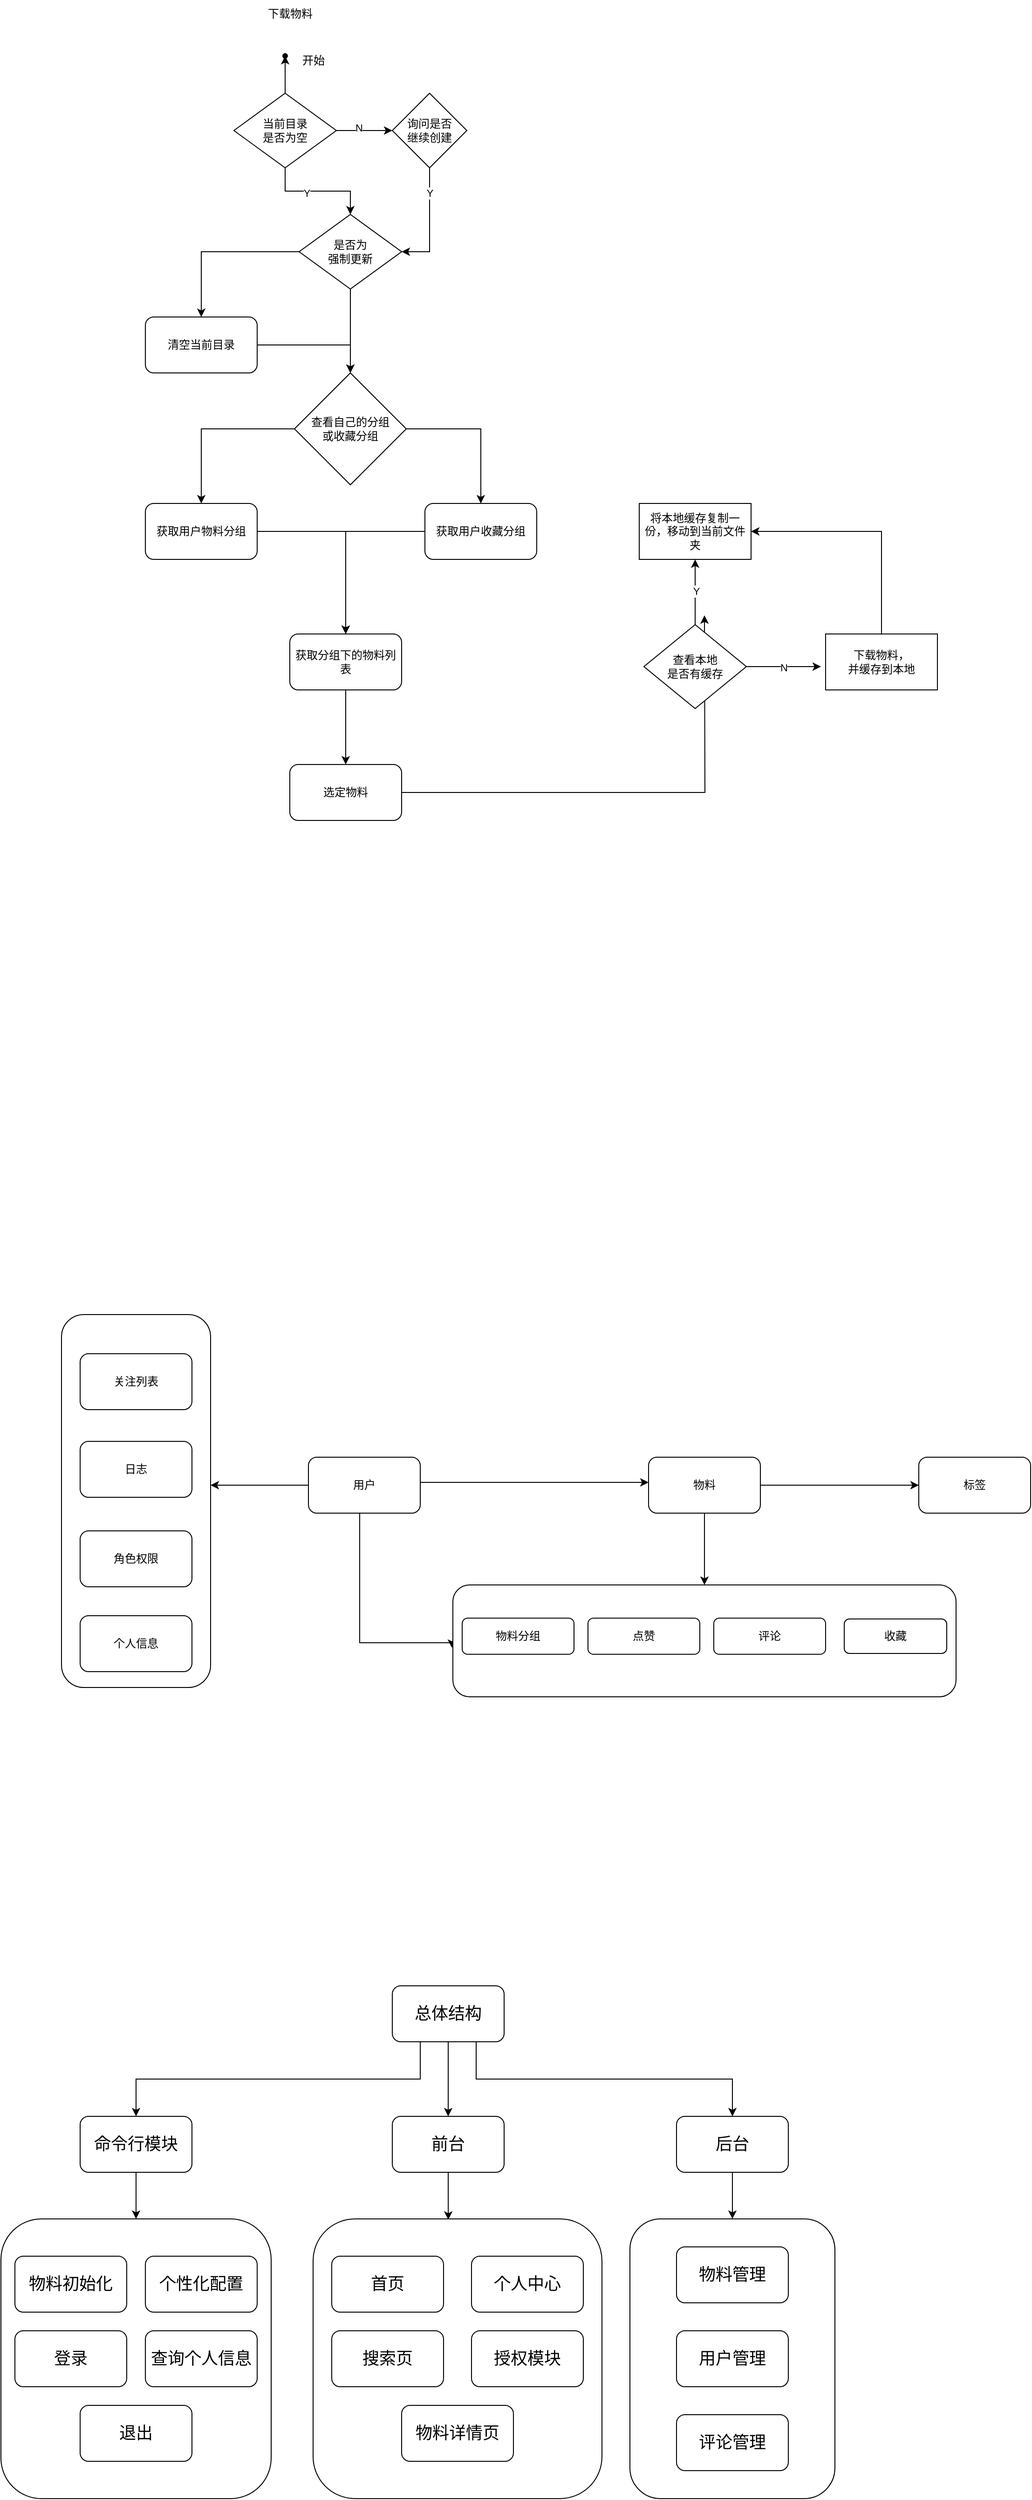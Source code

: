 <mxfile version="21.2.6" type="github">
  <diagram name="第 1 页" id="iro97GxwS_xEUklSWrAa">
    <mxGraphModel dx="2405" dy="1017" grid="1" gridSize="10" guides="1" tooltips="1" connect="1" arrows="1" fold="1" page="1" pageScale="1" pageWidth="827" pageHeight="1169" math="0" shadow="0">
      <root>
        <mxCell id="0" />
        <mxCell id="1" parent="0" />
        <mxCell id="gQOjVRHfvQnSekosGZ7e-61" value="" style="edgeStyle=orthogonalEdgeStyle;rounded=0;orthogonalLoop=1;jettySize=auto;html=1;" parent="1" source="gQOjVRHfvQnSekosGZ7e-65" target="gQOjVRHfvQnSekosGZ7e-66" edge="1">
          <mxGeometry relative="1" as="geometry" />
        </mxCell>
        <mxCell id="gQOjVRHfvQnSekosGZ7e-62" value="" style="edgeStyle=orthogonalEdgeStyle;rounded=0;orthogonalLoop=1;jettySize=auto;html=1;" parent="1" source="gQOjVRHfvQnSekosGZ7e-65" target="gQOjVRHfvQnSekosGZ7e-70" edge="1">
          <mxGeometry relative="1" as="geometry" />
        </mxCell>
        <mxCell id="BW6OdtowjOMbBxcRFkvH-1" value="N" style="edgeLabel;html=1;align=center;verticalAlign=middle;resizable=0;points=[];" parent="gQOjVRHfvQnSekosGZ7e-62" vertex="1" connectable="0">
          <mxGeometry x="-0.208" y="3" relative="1" as="geometry">
            <mxPoint as="offset" />
          </mxGeometry>
        </mxCell>
        <mxCell id="gQOjVRHfvQnSekosGZ7e-63" value="" style="edgeStyle=orthogonalEdgeStyle;rounded=0;orthogonalLoop=1;jettySize=auto;html=1;" parent="1" source="gQOjVRHfvQnSekosGZ7e-65" target="gQOjVRHfvQnSekosGZ7e-72" edge="1">
          <mxGeometry relative="1" as="geometry" />
        </mxCell>
        <mxCell id="gQOjVRHfvQnSekosGZ7e-64" value="Y" style="edgeLabel;html=1;align=center;verticalAlign=middle;resizable=0;points=[];" parent="gQOjVRHfvQnSekosGZ7e-63" vertex="1" connectable="0">
          <mxGeometry x="-0.201" y="-2" relative="1" as="geometry">
            <mxPoint as="offset" />
          </mxGeometry>
        </mxCell>
        <mxCell id="gQOjVRHfvQnSekosGZ7e-65" value="当前目录&lt;br&gt;是否为空" style="rhombus;whiteSpace=wrap;html=1;" parent="1" vertex="1">
          <mxGeometry x="45" y="780" width="110" height="80" as="geometry" />
        </mxCell>
        <mxCell id="gQOjVRHfvQnSekosGZ7e-66" value="" style="shape=waypoint;sketch=0;size=6;pointerEvents=1;points=[];fillColor=default;resizable=0;rotatable=0;perimeter=centerPerimeter;snapToPoint=1;" parent="1" vertex="1">
          <mxGeometry x="90" y="730" width="20" height="20" as="geometry" />
        </mxCell>
        <mxCell id="gQOjVRHfvQnSekosGZ7e-67" value="开始" style="text;html=1;align=center;verticalAlign=middle;resizable=0;points=[];autosize=1;strokeColor=none;fillColor=none;" parent="1" vertex="1">
          <mxGeometry x="105" y="730" width="50" height="30" as="geometry" />
        </mxCell>
        <mxCell id="gQOjVRHfvQnSekosGZ7e-68" style="edgeStyle=orthogonalEdgeStyle;rounded=0;orthogonalLoop=1;jettySize=auto;html=1;entryX=1;entryY=0.5;entryDx=0;entryDy=0;" parent="1" source="gQOjVRHfvQnSekosGZ7e-70" target="gQOjVRHfvQnSekosGZ7e-72" edge="1">
          <mxGeometry relative="1" as="geometry">
            <Array as="points">
              <mxPoint x="255" y="950" />
            </Array>
          </mxGeometry>
        </mxCell>
        <mxCell id="gQOjVRHfvQnSekosGZ7e-69" value="Y" style="edgeLabel;html=1;align=center;verticalAlign=middle;resizable=0;points=[];" parent="gQOjVRHfvQnSekosGZ7e-68" vertex="1" connectable="0">
          <mxGeometry x="-0.553" relative="1" as="geometry">
            <mxPoint as="offset" />
          </mxGeometry>
        </mxCell>
        <mxCell id="gQOjVRHfvQnSekosGZ7e-70" value="询问是否&lt;br&gt;继续创建" style="rhombus;whiteSpace=wrap;html=1;" parent="1" vertex="1">
          <mxGeometry x="215" y="780" width="80" height="80" as="geometry" />
        </mxCell>
        <mxCell id="dsMFC22zUSBMerJbWZYc-4" style="edgeStyle=orthogonalEdgeStyle;rounded=0;orthogonalLoop=1;jettySize=auto;html=1;exitX=0;exitY=0.5;exitDx=0;exitDy=0;entryX=0.5;entryY=0;entryDx=0;entryDy=0;" parent="1" source="gQOjVRHfvQnSekosGZ7e-72" target="gQOjVRHfvQnSekosGZ7e-74" edge="1">
          <mxGeometry relative="1" as="geometry" />
        </mxCell>
        <mxCell id="dsMFC22zUSBMerJbWZYc-6" value="" style="edgeStyle=orthogonalEdgeStyle;rounded=0;orthogonalLoop=1;jettySize=auto;html=1;" parent="1" source="gQOjVRHfvQnSekosGZ7e-72" target="dsMFC22zUSBMerJbWZYc-5" edge="1">
          <mxGeometry relative="1" as="geometry" />
        </mxCell>
        <mxCell id="gQOjVRHfvQnSekosGZ7e-72" value="是否为&lt;br&gt;强制更新" style="rhombus;whiteSpace=wrap;html=1;" parent="1" vertex="1">
          <mxGeometry x="115" y="910" width="110" height="80" as="geometry" />
        </mxCell>
        <mxCell id="dsMFC22zUSBMerJbWZYc-8" style="edgeStyle=orthogonalEdgeStyle;rounded=0;orthogonalLoop=1;jettySize=auto;html=1;entryX=0.5;entryY=0;entryDx=0;entryDy=0;" parent="1" source="gQOjVRHfvQnSekosGZ7e-74" target="dsMFC22zUSBMerJbWZYc-5" edge="1">
          <mxGeometry relative="1" as="geometry" />
        </mxCell>
        <mxCell id="gQOjVRHfvQnSekosGZ7e-74" value="清空当前目录" style="rounded=1;whiteSpace=wrap;html=1;" parent="1" vertex="1">
          <mxGeometry x="-50" y="1020" width="120" height="60" as="geometry" />
        </mxCell>
        <mxCell id="dsMFC22zUSBMerJbWZYc-23" style="edgeStyle=orthogonalEdgeStyle;rounded=0;orthogonalLoop=1;jettySize=auto;html=1;" parent="1" source="gQOjVRHfvQnSekosGZ7e-76" target="dsMFC22zUSBMerJbWZYc-19" edge="1">
          <mxGeometry relative="1" as="geometry" />
        </mxCell>
        <mxCell id="gQOjVRHfvQnSekosGZ7e-76" value="获取用户物料分组" style="rounded=1;whiteSpace=wrap;html=1;" parent="1" vertex="1">
          <mxGeometry x="-50" y="1220" width="120" height="60" as="geometry" />
        </mxCell>
        <mxCell id="gQOjVRHfvQnSekosGZ7e-79" value="" style="edgeStyle=orthogonalEdgeStyle;rounded=0;orthogonalLoop=1;jettySize=auto;html=1;" parent="1" source="gQOjVRHfvQnSekosGZ7e-80" edge="1">
          <mxGeometry relative="1" as="geometry">
            <mxPoint x="550" y="1340.0" as="targetPoint" />
          </mxGeometry>
        </mxCell>
        <mxCell id="gQOjVRHfvQnSekosGZ7e-80" value="选定物料" style="rounded=1;whiteSpace=wrap;html=1;" parent="1" vertex="1">
          <mxGeometry x="105" y="1500" width="120" height="60" as="geometry" />
        </mxCell>
        <mxCell id="gQOjVRHfvQnSekosGZ7e-85" value="下载物料" style="text;html=1;align=center;verticalAlign=middle;resizable=0;points=[];autosize=1;strokeColor=none;fillColor=none;" parent="1" vertex="1">
          <mxGeometry x="70" y="680" width="70" height="30" as="geometry" />
        </mxCell>
        <mxCell id="gQOjVRHfvQnSekosGZ7e-90" value="N" style="edgeStyle=orthogonalEdgeStyle;rounded=0;orthogonalLoop=1;jettySize=auto;html=1;" parent="1" source="gQOjVRHfvQnSekosGZ7e-87" edge="1">
          <mxGeometry relative="1" as="geometry">
            <mxPoint x="675" y="1395" as="targetPoint" />
          </mxGeometry>
        </mxCell>
        <mxCell id="gQOjVRHfvQnSekosGZ7e-92" value="" style="edgeStyle=orthogonalEdgeStyle;rounded=0;orthogonalLoop=1;jettySize=auto;html=1;" parent="1" source="gQOjVRHfvQnSekosGZ7e-87" target="gQOjVRHfvQnSekosGZ7e-91" edge="1">
          <mxGeometry relative="1" as="geometry" />
        </mxCell>
        <mxCell id="gQOjVRHfvQnSekosGZ7e-93" value="Y" style="edgeLabel;html=1;align=center;verticalAlign=middle;resizable=0;points=[];" parent="gQOjVRHfvQnSekosGZ7e-92" vertex="1" connectable="0">
          <mxGeometry x="0.043" y="-1" relative="1" as="geometry">
            <mxPoint as="offset" />
          </mxGeometry>
        </mxCell>
        <mxCell id="gQOjVRHfvQnSekosGZ7e-87" value="查看本地&lt;br&gt;是否有缓存" style="rhombus;whiteSpace=wrap;html=1;" parent="1" vertex="1">
          <mxGeometry x="485" y="1350" width="110" height="90" as="geometry" />
        </mxCell>
        <mxCell id="gQOjVRHfvQnSekosGZ7e-91" value="将本地缓存复制一份，移动到当前文件夹" style="whiteSpace=wrap;html=1;" parent="1" vertex="1">
          <mxGeometry x="480" y="1220" width="120" height="60" as="geometry" />
        </mxCell>
        <mxCell id="gQOjVRHfvQnSekosGZ7e-96" style="edgeStyle=orthogonalEdgeStyle;rounded=0;orthogonalLoop=1;jettySize=auto;html=1;entryX=1;entryY=0.5;entryDx=0;entryDy=0;" parent="1" source="gQOjVRHfvQnSekosGZ7e-95" target="gQOjVRHfvQnSekosGZ7e-91" edge="1">
          <mxGeometry relative="1" as="geometry">
            <Array as="points">
              <mxPoint x="740" y="1250" />
            </Array>
          </mxGeometry>
        </mxCell>
        <mxCell id="gQOjVRHfvQnSekosGZ7e-95" value="下载物料，&lt;br style=&quot;border-color: var(--border-color);&quot;&gt;并缓存到本地" style="whiteSpace=wrap;html=1;" parent="1" vertex="1">
          <mxGeometry x="680" y="1360" width="120" height="60" as="geometry" />
        </mxCell>
        <mxCell id="DM6NUEkE_TzlCO-Vfbn1-55" value="" style="group" parent="1" vertex="1" connectable="0">
          <mxGeometry x="-150" y="1520" width="160" height="470" as="geometry" />
        </mxCell>
        <mxCell id="DM6NUEkE_TzlCO-Vfbn1-53" value="" style="rounded=1;whiteSpace=wrap;html=1;" parent="DM6NUEkE_TzlCO-Vfbn1-55" vertex="1">
          <mxGeometry x="10" y="570" width="160" height="400" as="geometry" />
        </mxCell>
        <mxCell id="DM6NUEkE_TzlCO-Vfbn1-10" value="个人信息" style="whiteSpace=wrap;html=1;rounded=1;" parent="DM6NUEkE_TzlCO-Vfbn1-55" vertex="1">
          <mxGeometry x="30" y="893" width="120" height="60" as="geometry" />
        </mxCell>
        <mxCell id="DM6NUEkE_TzlCO-Vfbn1-14" value="角色权限" style="rounded=1;whiteSpace=wrap;html=1;" parent="DM6NUEkE_TzlCO-Vfbn1-55" vertex="1">
          <mxGeometry x="30" y="802" width="120" height="60" as="geometry" />
        </mxCell>
        <mxCell id="DM6NUEkE_TzlCO-Vfbn1-16" value="关注列表" style="rounded=1;whiteSpace=wrap;html=1;" parent="DM6NUEkE_TzlCO-Vfbn1-55" vertex="1">
          <mxGeometry x="30" y="612" width="120" height="60" as="geometry" />
        </mxCell>
        <mxCell id="DM6NUEkE_TzlCO-Vfbn1-20" value="日志" style="rounded=1;whiteSpace=wrap;html=1;" parent="DM6NUEkE_TzlCO-Vfbn1-55" vertex="1">
          <mxGeometry x="30" y="706" width="120" height="60" as="geometry" />
        </mxCell>
        <mxCell id="DM6NUEkE_TzlCO-Vfbn1-13" value="" style="edgeStyle=orthogonalEdgeStyle;rounded=0;orthogonalLoop=1;jettySize=auto;html=1;" parent="1" source="DM6NUEkE_TzlCO-Vfbn1-8" target="DM6NUEkE_TzlCO-Vfbn1-12" edge="1">
          <mxGeometry relative="1" as="geometry">
            <Array as="points">
              <mxPoint x="280" y="2270" />
              <mxPoint x="280" y="2270" />
            </Array>
          </mxGeometry>
        </mxCell>
        <mxCell id="DM6NUEkE_TzlCO-Vfbn1-51" style="edgeStyle=orthogonalEdgeStyle;rounded=0;orthogonalLoop=1;jettySize=auto;html=1;entryX=-0.002;entryY=0.562;entryDx=0;entryDy=0;entryPerimeter=0;" parent="1" source="DM6NUEkE_TzlCO-Vfbn1-8" target="DM6NUEkE_TzlCO-Vfbn1-48" edge="1">
          <mxGeometry relative="1" as="geometry">
            <Array as="points">
              <mxPoint x="180" y="2442" />
            </Array>
          </mxGeometry>
        </mxCell>
        <mxCell id="DM6NUEkE_TzlCO-Vfbn1-59" style="edgeStyle=orthogonalEdgeStyle;rounded=0;orthogonalLoop=1;jettySize=auto;html=1;" parent="1" source="DM6NUEkE_TzlCO-Vfbn1-8" edge="1">
          <mxGeometry relative="1" as="geometry">
            <mxPoint x="20" y="2273" as="targetPoint" />
          </mxGeometry>
        </mxCell>
        <mxCell id="DM6NUEkE_TzlCO-Vfbn1-8" value="用户" style="rounded=1;whiteSpace=wrap;html=1;" parent="1" vertex="1">
          <mxGeometry x="125" y="2243" width="120" height="60" as="geometry" />
        </mxCell>
        <mxCell id="DM6NUEkE_TzlCO-Vfbn1-52" style="edgeStyle=orthogonalEdgeStyle;rounded=0;orthogonalLoop=1;jettySize=auto;html=1;entryX=0;entryY=0.5;entryDx=0;entryDy=0;" parent="1" source="DM6NUEkE_TzlCO-Vfbn1-12" target="DM6NUEkE_TzlCO-Vfbn1-21" edge="1">
          <mxGeometry relative="1" as="geometry" />
        </mxCell>
        <mxCell id="DM6NUEkE_TzlCO-Vfbn1-61" style="edgeStyle=orthogonalEdgeStyle;rounded=0;orthogonalLoop=1;jettySize=auto;html=1;" parent="1" source="DM6NUEkE_TzlCO-Vfbn1-12" target="DM6NUEkE_TzlCO-Vfbn1-48" edge="1">
          <mxGeometry relative="1" as="geometry" />
        </mxCell>
        <mxCell id="DM6NUEkE_TzlCO-Vfbn1-12" value="物料" style="whiteSpace=wrap;html=1;rounded=1;" parent="1" vertex="1">
          <mxGeometry x="490" y="2243" width="120" height="60" as="geometry" />
        </mxCell>
        <mxCell id="DM6NUEkE_TzlCO-Vfbn1-21" value="标签" style="rounded=1;whiteSpace=wrap;html=1;" parent="1" vertex="1">
          <mxGeometry x="780" y="2243" width="120" height="60" as="geometry" />
        </mxCell>
        <mxCell id="DM6NUEkE_TzlCO-Vfbn1-49" value="" style="group" parent="1" vertex="1" connectable="0">
          <mxGeometry x="280" y="2380" width="540" height="120" as="geometry" />
        </mxCell>
        <mxCell id="DM6NUEkE_TzlCO-Vfbn1-48" value="" style="rounded=1;whiteSpace=wrap;html=1;container=1;" parent="DM6NUEkE_TzlCO-Vfbn1-49" vertex="1">
          <mxGeometry width="540" height="120" as="geometry" />
        </mxCell>
        <mxCell id="DM6NUEkE_TzlCO-Vfbn1-60" value="收藏" style="rounded=1;whiteSpace=wrap;html=1;" parent="DM6NUEkE_TzlCO-Vfbn1-48" vertex="1">
          <mxGeometry x="420" y="36.5" width="110" height="37" as="geometry" />
        </mxCell>
        <mxCell id="DM6NUEkE_TzlCO-Vfbn1-18" value="点赞" style="rounded=1;whiteSpace=wrap;html=1;" parent="DM6NUEkE_TzlCO-Vfbn1-49" vertex="1">
          <mxGeometry x="145" y="35.588" width="120" height="38.824" as="geometry" />
        </mxCell>
        <mxCell id="DM6NUEkE_TzlCO-Vfbn1-39" value="评论" style="rounded=1;whiteSpace=wrap;html=1;" parent="DM6NUEkE_TzlCO-Vfbn1-49" vertex="1">
          <mxGeometry x="280" y="35.588" width="120" height="38.824" as="geometry" />
        </mxCell>
        <mxCell id="DM6NUEkE_TzlCO-Vfbn1-45" value="物料分组" style="rounded=1;whiteSpace=wrap;html=1;" parent="DM6NUEkE_TzlCO-Vfbn1-49" vertex="1">
          <mxGeometry x="10" y="35.588" width="120" height="38.824" as="geometry" />
        </mxCell>
        <mxCell id="dsMFC22zUSBMerJbWZYc-16" style="edgeStyle=orthogonalEdgeStyle;rounded=0;orthogonalLoop=1;jettySize=auto;html=1;entryX=0.5;entryY=0;entryDx=0;entryDy=0;" parent="1" source="dsMFC22zUSBMerJbWZYc-5" target="gQOjVRHfvQnSekosGZ7e-76" edge="1">
          <mxGeometry relative="1" as="geometry" />
        </mxCell>
        <mxCell id="dsMFC22zUSBMerJbWZYc-20" style="edgeStyle=orthogonalEdgeStyle;rounded=0;orthogonalLoop=1;jettySize=auto;html=1;entryX=0.5;entryY=0;entryDx=0;entryDy=0;" parent="1" source="dsMFC22zUSBMerJbWZYc-5" target="dsMFC22zUSBMerJbWZYc-18" edge="1">
          <mxGeometry relative="1" as="geometry" />
        </mxCell>
        <mxCell id="dsMFC22zUSBMerJbWZYc-5" value="查看自己的分组&lt;br&gt;或收藏分组" style="rhombus;whiteSpace=wrap;html=1;" parent="1" vertex="1">
          <mxGeometry x="110" y="1080" width="120" height="120" as="geometry" />
        </mxCell>
        <mxCell id="dsMFC22zUSBMerJbWZYc-24" style="edgeStyle=orthogonalEdgeStyle;rounded=0;orthogonalLoop=1;jettySize=auto;html=1;entryX=0.5;entryY=0;entryDx=0;entryDy=0;" parent="1" source="dsMFC22zUSBMerJbWZYc-18" target="dsMFC22zUSBMerJbWZYc-19" edge="1">
          <mxGeometry relative="1" as="geometry" />
        </mxCell>
        <mxCell id="dsMFC22zUSBMerJbWZYc-18" value="获取用户收藏分组" style="rounded=1;whiteSpace=wrap;html=1;" parent="1" vertex="1">
          <mxGeometry x="250" y="1220" width="120" height="60" as="geometry" />
        </mxCell>
        <mxCell id="dsMFC22zUSBMerJbWZYc-25" value="" style="edgeStyle=orthogonalEdgeStyle;rounded=0;orthogonalLoop=1;jettySize=auto;html=1;" parent="1" source="dsMFC22zUSBMerJbWZYc-19" target="gQOjVRHfvQnSekosGZ7e-80" edge="1">
          <mxGeometry relative="1" as="geometry" />
        </mxCell>
        <mxCell id="dsMFC22zUSBMerJbWZYc-19" value="获取分组下的物料列表" style="rounded=1;whiteSpace=wrap;html=1;" parent="1" vertex="1">
          <mxGeometry x="105" y="1360" width="120" height="60" as="geometry" />
        </mxCell>
        <mxCell id="BsfTDJIVk2SOkvyB_Y6r-3" value="" style="edgeStyle=orthogonalEdgeStyle;rounded=0;orthogonalLoop=1;jettySize=auto;html=1;" edge="1" parent="1" source="BsfTDJIVk2SOkvyB_Y6r-1" target="BsfTDJIVk2SOkvyB_Y6r-2">
          <mxGeometry relative="1" as="geometry" />
        </mxCell>
        <mxCell id="BsfTDJIVk2SOkvyB_Y6r-9" style="edgeStyle=orthogonalEdgeStyle;rounded=0;orthogonalLoop=1;jettySize=auto;html=1;exitX=0.25;exitY=1;exitDx=0;exitDy=0;entryX=0.5;entryY=0;entryDx=0;entryDy=0;" edge="1" parent="1" source="BsfTDJIVk2SOkvyB_Y6r-1" target="BsfTDJIVk2SOkvyB_Y6r-8">
          <mxGeometry relative="1" as="geometry" />
        </mxCell>
        <mxCell id="BsfTDJIVk2SOkvyB_Y6r-10" style="edgeStyle=orthogonalEdgeStyle;rounded=0;orthogonalLoop=1;jettySize=auto;html=1;exitX=0.75;exitY=1;exitDx=0;exitDy=0;entryX=0.5;entryY=0;entryDx=0;entryDy=0;" edge="1" parent="1" source="BsfTDJIVk2SOkvyB_Y6r-1" target="BsfTDJIVk2SOkvyB_Y6r-7">
          <mxGeometry relative="1" as="geometry" />
        </mxCell>
        <mxCell id="BsfTDJIVk2SOkvyB_Y6r-1" value="&lt;font style=&quot;font-size: 18px;&quot;&gt;总体结构&lt;/font&gt;" style="rounded=1;whiteSpace=wrap;html=1;" vertex="1" parent="1">
          <mxGeometry x="215" y="2810" width="120" height="60" as="geometry" />
        </mxCell>
        <mxCell id="BsfTDJIVk2SOkvyB_Y6r-42" style="edgeStyle=orthogonalEdgeStyle;rounded=0;orthogonalLoop=1;jettySize=auto;html=1;entryX=0.468;entryY=0.003;entryDx=0;entryDy=0;entryPerimeter=0;" edge="1" parent="1" source="BsfTDJIVk2SOkvyB_Y6r-2" target="BsfTDJIVk2SOkvyB_Y6r-27">
          <mxGeometry relative="1" as="geometry" />
        </mxCell>
        <mxCell id="BsfTDJIVk2SOkvyB_Y6r-2" value="&lt;span style=&quot;font-size: 18px;&quot;&gt;前台&lt;/span&gt;" style="rounded=1;whiteSpace=wrap;html=1;" vertex="1" parent="1">
          <mxGeometry x="215" y="2950" width="120" height="60" as="geometry" />
        </mxCell>
        <mxCell id="BsfTDJIVk2SOkvyB_Y6r-44" style="edgeStyle=orthogonalEdgeStyle;rounded=0;orthogonalLoop=1;jettySize=auto;html=1;" edge="1" parent="1" source="BsfTDJIVk2SOkvyB_Y6r-7" target="BsfTDJIVk2SOkvyB_Y6r-40">
          <mxGeometry relative="1" as="geometry" />
        </mxCell>
        <mxCell id="BsfTDJIVk2SOkvyB_Y6r-7" value="&lt;span style=&quot;font-size: 18px;&quot;&gt;后台&lt;/span&gt;" style="rounded=1;whiteSpace=wrap;html=1;" vertex="1" parent="1">
          <mxGeometry x="520" y="2950" width="120" height="60" as="geometry" />
        </mxCell>
        <mxCell id="BsfTDJIVk2SOkvyB_Y6r-20" style="edgeStyle=orthogonalEdgeStyle;rounded=0;orthogonalLoop=1;jettySize=auto;html=1;entryX=0.5;entryY=0;entryDx=0;entryDy=0;" edge="1" parent="1" source="BsfTDJIVk2SOkvyB_Y6r-8" target="BsfTDJIVk2SOkvyB_Y6r-17">
          <mxGeometry relative="1" as="geometry" />
        </mxCell>
        <mxCell id="BsfTDJIVk2SOkvyB_Y6r-8" value="&lt;span style=&quot;font-size: 18px;&quot;&gt;命令行模块&lt;/span&gt;" style="rounded=1;whiteSpace=wrap;html=1;" vertex="1" parent="1">
          <mxGeometry x="-120" y="2950" width="120" height="60" as="geometry" />
        </mxCell>
        <mxCell id="BsfTDJIVk2SOkvyB_Y6r-18" value="" style="group" vertex="1" connectable="0" parent="1">
          <mxGeometry x="-205" y="3060" width="290" height="300" as="geometry" />
        </mxCell>
        <mxCell id="BsfTDJIVk2SOkvyB_Y6r-17" value="" style="rounded=1;whiteSpace=wrap;html=1;" vertex="1" parent="BsfTDJIVk2SOkvyB_Y6r-18">
          <mxGeometry width="290" height="300" as="geometry" />
        </mxCell>
        <mxCell id="BsfTDJIVk2SOkvyB_Y6r-11" value="&lt;font style=&quot;font-size: 18px;&quot;&gt;物料初始化&lt;/font&gt;" style="rounded=1;whiteSpace=wrap;html=1;" vertex="1" parent="BsfTDJIVk2SOkvyB_Y6r-18">
          <mxGeometry x="15" y="40" width="120" height="60" as="geometry" />
        </mxCell>
        <mxCell id="BsfTDJIVk2SOkvyB_Y6r-12" value="&lt;font style=&quot;font-size: 18px;&quot;&gt;个性化配置&lt;/font&gt;" style="rounded=1;whiteSpace=wrap;html=1;" vertex="1" parent="BsfTDJIVk2SOkvyB_Y6r-18">
          <mxGeometry x="155" y="40" width="120" height="60" as="geometry" />
        </mxCell>
        <mxCell id="BsfTDJIVk2SOkvyB_Y6r-13" value="&lt;font style=&quot;font-size: 18px;&quot;&gt;查询个人信息&lt;/font&gt;" style="rounded=1;whiteSpace=wrap;html=1;" vertex="1" parent="BsfTDJIVk2SOkvyB_Y6r-18">
          <mxGeometry x="155" y="120" width="120" height="60" as="geometry" />
        </mxCell>
        <mxCell id="BsfTDJIVk2SOkvyB_Y6r-14" value="&lt;font style=&quot;font-size: 18px;&quot;&gt;退出&lt;/font&gt;" style="rounded=1;whiteSpace=wrap;html=1;" vertex="1" parent="BsfTDJIVk2SOkvyB_Y6r-18">
          <mxGeometry x="85" y="200" width="120" height="60" as="geometry" />
        </mxCell>
        <mxCell id="BsfTDJIVk2SOkvyB_Y6r-15" value="&lt;font style=&quot;font-size: 18px;&quot;&gt;登录&lt;/font&gt;" style="rounded=1;whiteSpace=wrap;html=1;" vertex="1" parent="BsfTDJIVk2SOkvyB_Y6r-18">
          <mxGeometry x="15" y="120" width="120" height="60" as="geometry" />
        </mxCell>
        <mxCell id="BsfTDJIVk2SOkvyB_Y6r-28" value="" style="group" vertex="1" connectable="0" parent="1">
          <mxGeometry x="130" y="3060" width="310" height="300" as="geometry" />
        </mxCell>
        <mxCell id="BsfTDJIVk2SOkvyB_Y6r-27" value="" style="rounded=1;whiteSpace=wrap;html=1;" vertex="1" parent="BsfTDJIVk2SOkvyB_Y6r-28">
          <mxGeometry width="310" height="300" as="geometry" />
        </mxCell>
        <mxCell id="BsfTDJIVk2SOkvyB_Y6r-22" value="&lt;font style=&quot;font-size: 18px;&quot;&gt;首页&lt;/font&gt;" style="rounded=1;whiteSpace=wrap;html=1;" vertex="1" parent="BsfTDJIVk2SOkvyB_Y6r-28">
          <mxGeometry x="20" y="40" width="120" height="60" as="geometry" />
        </mxCell>
        <mxCell id="BsfTDJIVk2SOkvyB_Y6r-23" value="&lt;span style=&quot;font-size: 18px;&quot;&gt;搜索页&lt;/span&gt;" style="rounded=1;whiteSpace=wrap;html=1;" vertex="1" parent="BsfTDJIVk2SOkvyB_Y6r-28">
          <mxGeometry x="20" y="120" width="120" height="60" as="geometry" />
        </mxCell>
        <mxCell id="BsfTDJIVk2SOkvyB_Y6r-24" value="&lt;span style=&quot;font-size: 18px;&quot;&gt;物料详情页&lt;/span&gt;" style="rounded=1;whiteSpace=wrap;html=1;" vertex="1" parent="BsfTDJIVk2SOkvyB_Y6r-28">
          <mxGeometry x="95" y="200" width="120" height="60" as="geometry" />
        </mxCell>
        <mxCell id="BsfTDJIVk2SOkvyB_Y6r-25" value="&lt;span style=&quot;font-size: 18px;&quot;&gt;个人中心&lt;/span&gt;" style="rounded=1;whiteSpace=wrap;html=1;" vertex="1" parent="BsfTDJIVk2SOkvyB_Y6r-28">
          <mxGeometry x="170" y="40" width="120" height="60" as="geometry" />
        </mxCell>
        <mxCell id="BsfTDJIVk2SOkvyB_Y6r-26" value="&lt;span style=&quot;font-size: 18px;&quot;&gt;授权模块&lt;/span&gt;" style="rounded=1;whiteSpace=wrap;html=1;" vertex="1" parent="BsfTDJIVk2SOkvyB_Y6r-28">
          <mxGeometry x="170" y="120" width="120" height="60" as="geometry" />
        </mxCell>
        <mxCell id="BsfTDJIVk2SOkvyB_Y6r-41" value="" style="group" vertex="1" connectable="0" parent="1">
          <mxGeometry x="470" y="3060" width="220" height="300" as="geometry" />
        </mxCell>
        <mxCell id="BsfTDJIVk2SOkvyB_Y6r-40" value="" style="rounded=1;whiteSpace=wrap;html=1;" vertex="1" parent="BsfTDJIVk2SOkvyB_Y6r-41">
          <mxGeometry width="220" height="300" as="geometry" />
        </mxCell>
        <mxCell id="BsfTDJIVk2SOkvyB_Y6r-37" value="&lt;span style=&quot;font-size: 18px;&quot;&gt;物料管理&lt;/span&gt;" style="rounded=1;whiteSpace=wrap;html=1;" vertex="1" parent="BsfTDJIVk2SOkvyB_Y6r-41">
          <mxGeometry x="50" y="30" width="120" height="60" as="geometry" />
        </mxCell>
        <mxCell id="BsfTDJIVk2SOkvyB_Y6r-38" value="&lt;span style=&quot;font-size: 18px;&quot;&gt;用户管理&lt;/span&gt;" style="rounded=1;whiteSpace=wrap;html=1;" vertex="1" parent="BsfTDJIVk2SOkvyB_Y6r-41">
          <mxGeometry x="50" y="120" width="120" height="60" as="geometry" />
        </mxCell>
        <mxCell id="BsfTDJIVk2SOkvyB_Y6r-39" value="&lt;span style=&quot;font-size: 18px;&quot;&gt;评论管理&lt;/span&gt;" style="rounded=1;whiteSpace=wrap;html=1;" vertex="1" parent="BsfTDJIVk2SOkvyB_Y6r-41">
          <mxGeometry x="50" y="210" width="120" height="60" as="geometry" />
        </mxCell>
      </root>
    </mxGraphModel>
  </diagram>
</mxfile>
